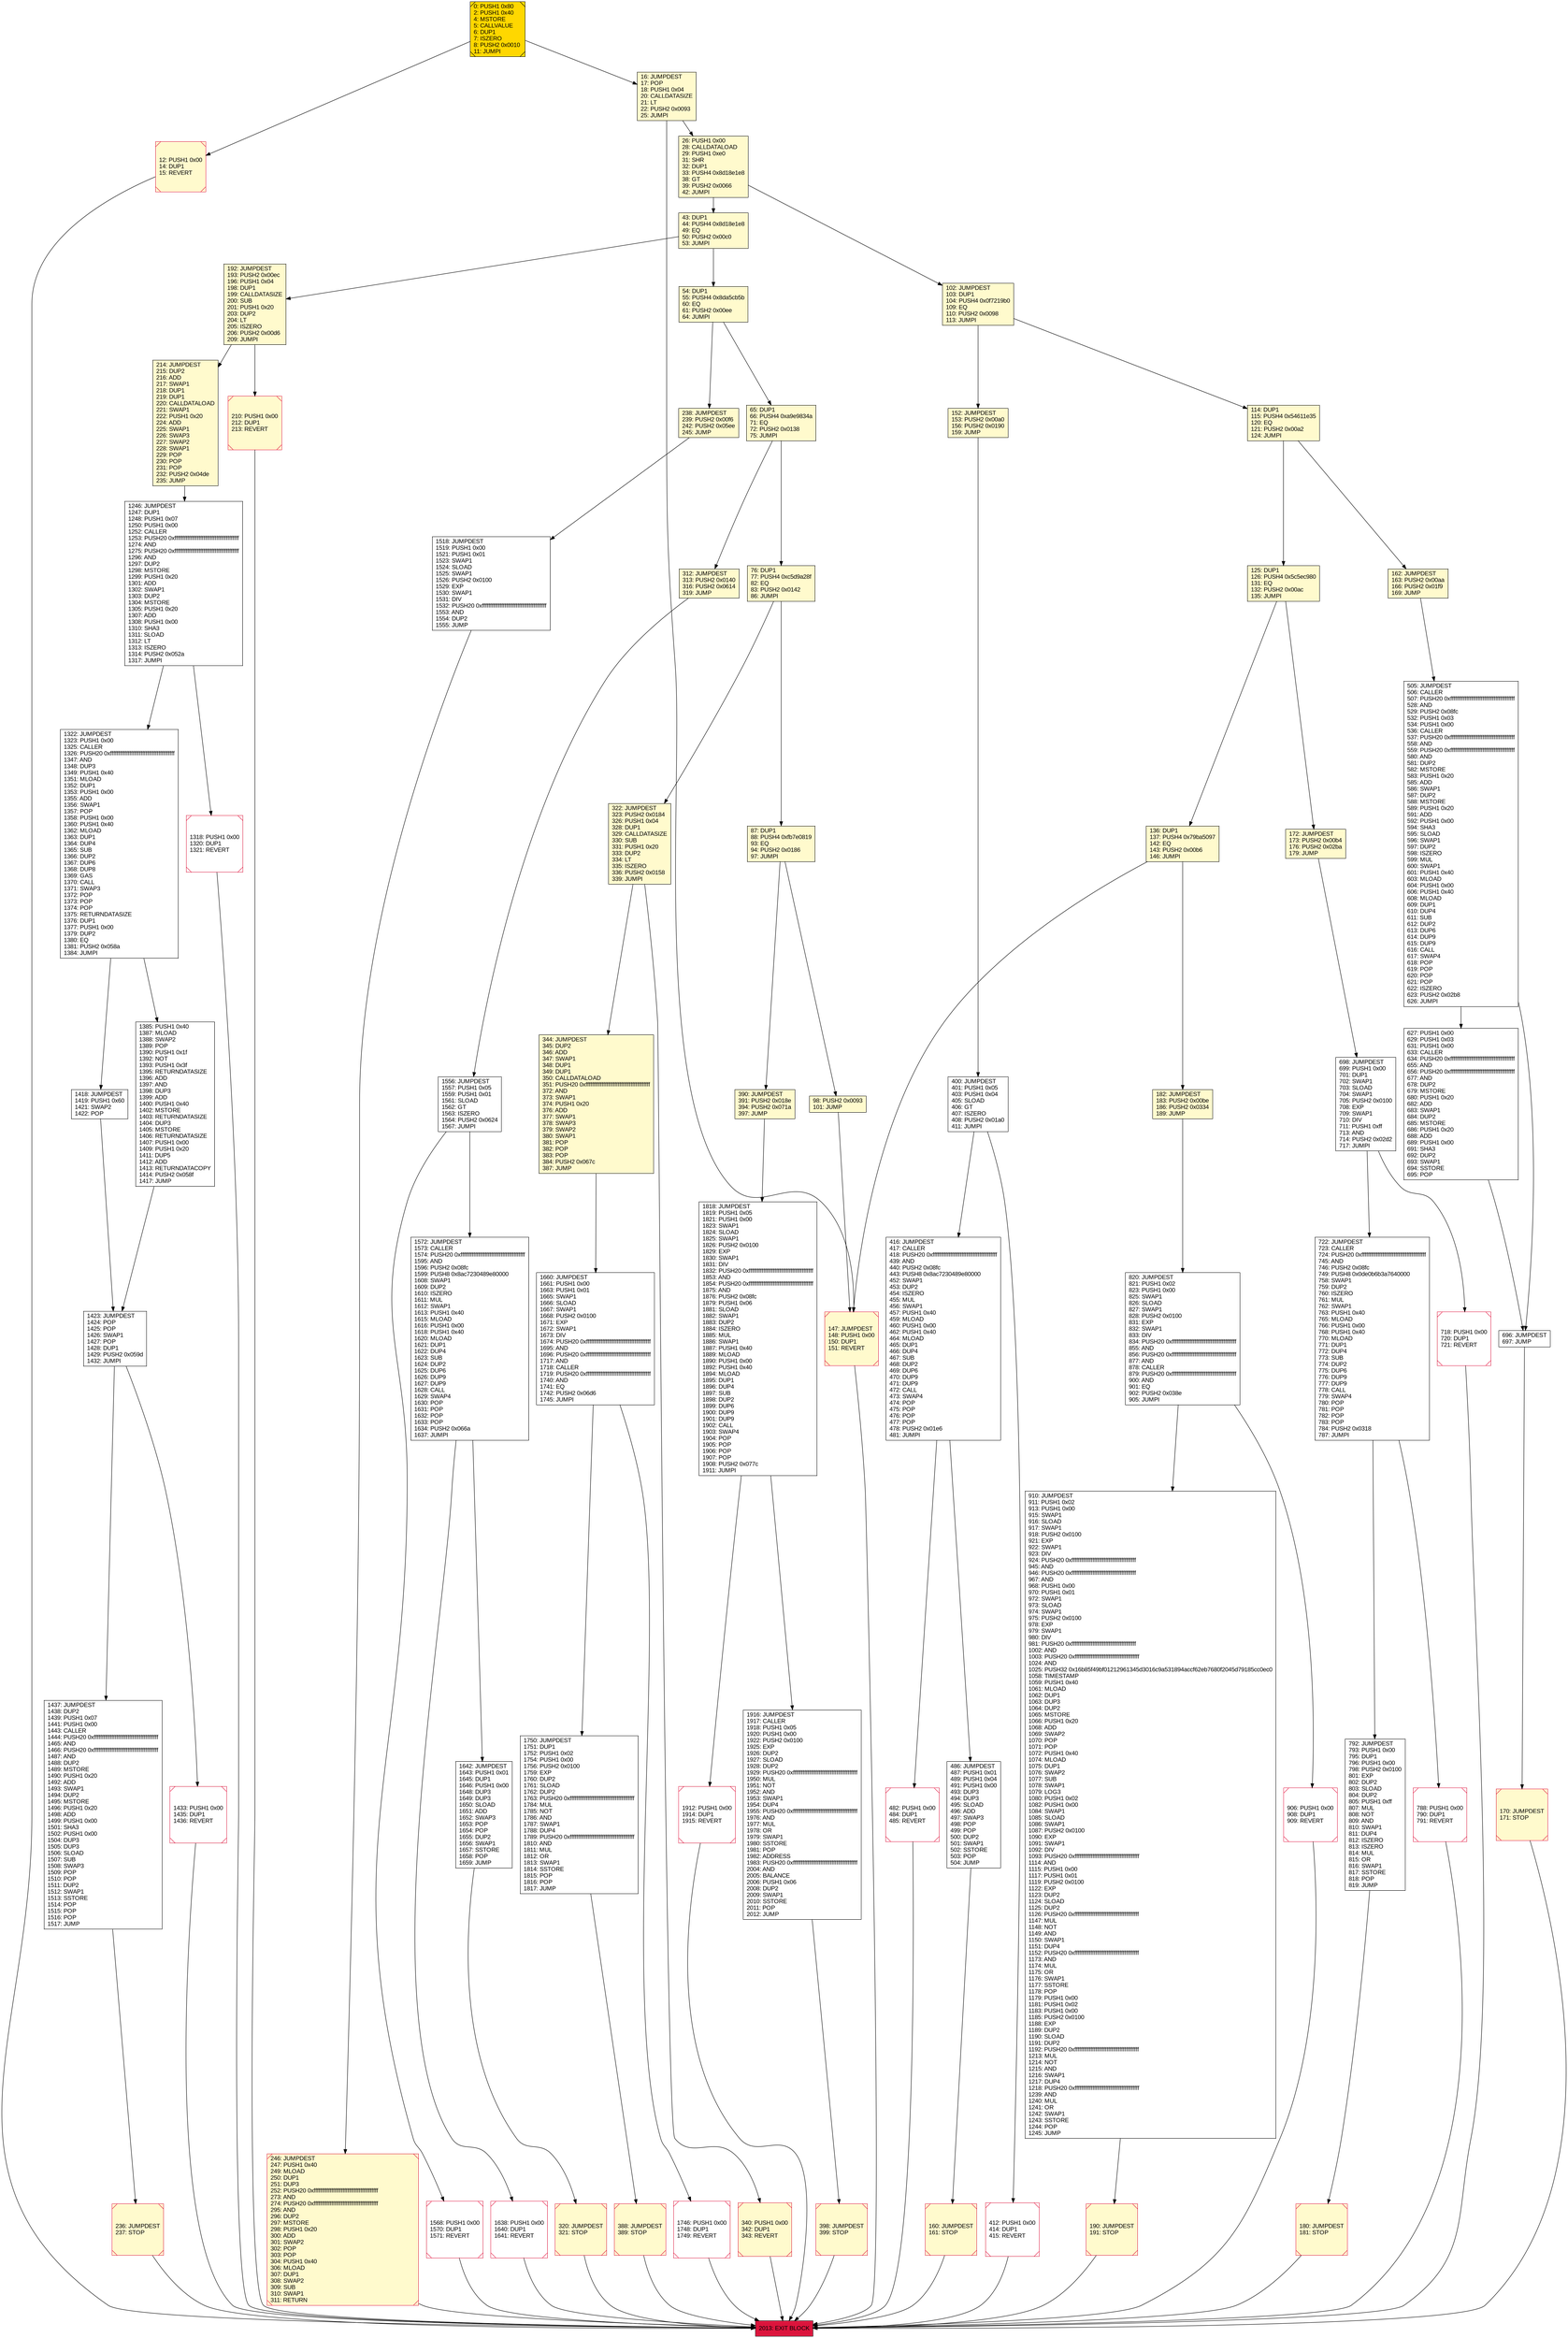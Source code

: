 digraph G {
bgcolor=transparent rankdir=UD;
node [shape=box style=filled color=black fillcolor=white fontname=arial fontcolor=black];
87 [label="87: DUP1\l88: PUSH4 0xfb7e0819\l93: EQ\l94: PUSH2 0x0186\l97: JUMPI\l" fillcolor=lemonchiffon ];
1556 [label="1556: JUMPDEST\l1557: PUSH1 0x05\l1559: PUSH1 0x01\l1561: SLOAD\l1562: GT\l1563: ISZERO\l1564: PUSH2 0x0624\l1567: JUMPI\l" ];
1568 [label="1568: PUSH1 0x00\l1570: DUP1\l1571: REVERT\l" shape=Msquare color=crimson ];
1660 [label="1660: JUMPDEST\l1661: PUSH1 0x00\l1663: PUSH1 0x01\l1665: SWAP1\l1666: SLOAD\l1667: SWAP1\l1668: PUSH2 0x0100\l1671: EXP\l1672: SWAP1\l1673: DIV\l1674: PUSH20 0xffffffffffffffffffffffffffffffffffffffff\l1695: AND\l1696: PUSH20 0xffffffffffffffffffffffffffffffffffffffff\l1717: AND\l1718: CALLER\l1719: PUSH20 0xffffffffffffffffffffffffffffffffffffffff\l1740: AND\l1741: EQ\l1742: PUSH2 0x06d6\l1745: JUMPI\l" ];
322 [label="322: JUMPDEST\l323: PUSH2 0x0184\l326: PUSH1 0x04\l328: DUP1\l329: CALLDATASIZE\l330: SUB\l331: PUSH1 0x20\l333: DUP2\l334: LT\l335: ISZERO\l336: PUSH2 0x0158\l339: JUMPI\l" fillcolor=lemonchiffon ];
1318 [label="1318: PUSH1 0x00\l1320: DUP1\l1321: REVERT\l" shape=Msquare color=crimson ];
1418 [label="1418: JUMPDEST\l1419: PUSH1 0x60\l1421: SWAP2\l1422: POP\l" ];
696 [label="696: JUMPDEST\l697: JUMP\l" ];
388 [label="388: JUMPDEST\l389: STOP\l" fillcolor=lemonchiffon shape=Msquare color=crimson ];
1642 [label="1642: JUMPDEST\l1643: PUSH1 0x01\l1645: DUP1\l1646: PUSH1 0x00\l1648: DUP3\l1649: DUP3\l1650: SLOAD\l1651: ADD\l1652: SWAP3\l1653: POP\l1654: POP\l1655: DUP2\l1656: SWAP1\l1657: SSTORE\l1658: POP\l1659: JUMP\l" ];
1750 [label="1750: JUMPDEST\l1751: DUP1\l1752: PUSH1 0x02\l1754: PUSH1 0x00\l1756: PUSH2 0x0100\l1759: EXP\l1760: DUP2\l1761: SLOAD\l1762: DUP2\l1763: PUSH20 0xffffffffffffffffffffffffffffffffffffffff\l1784: MUL\l1785: NOT\l1786: AND\l1787: SWAP1\l1788: DUP4\l1789: PUSH20 0xffffffffffffffffffffffffffffffffffffffff\l1810: AND\l1811: MUL\l1812: OR\l1813: SWAP1\l1814: SSTORE\l1815: POP\l1816: POP\l1817: JUMP\l" ];
76 [label="76: DUP1\l77: PUSH4 0xc5d9a28f\l82: EQ\l83: PUSH2 0x0142\l86: JUMPI\l" fillcolor=lemonchiffon ];
147 [label="147: JUMPDEST\l148: PUSH1 0x00\l150: DUP1\l151: REVERT\l" fillcolor=lemonchiffon shape=Msquare color=crimson ];
1518 [label="1518: JUMPDEST\l1519: PUSH1 0x00\l1521: PUSH1 0x01\l1523: SWAP1\l1524: SLOAD\l1525: SWAP1\l1526: PUSH2 0x0100\l1529: EXP\l1530: SWAP1\l1531: DIV\l1532: PUSH20 0xffffffffffffffffffffffffffffffffffffffff\l1553: AND\l1554: DUP2\l1555: JUMP\l" ];
0 [label="0: PUSH1 0x80\l2: PUSH1 0x40\l4: MSTORE\l5: CALLVALUE\l6: DUP1\l7: ISZERO\l8: PUSH2 0x0010\l11: JUMPI\l" fillcolor=lemonchiffon shape=Msquare fillcolor=gold ];
398 [label="398: JUMPDEST\l399: STOP\l" fillcolor=lemonchiffon shape=Msquare color=crimson ];
152 [label="152: JUMPDEST\l153: PUSH2 0x00a0\l156: PUSH2 0x0190\l159: JUMP\l" fillcolor=lemonchiffon ];
180 [label="180: JUMPDEST\l181: STOP\l" fillcolor=lemonchiffon shape=Msquare color=crimson ];
162 [label="162: JUMPDEST\l163: PUSH2 0x00aa\l166: PUSH2 0x01f9\l169: JUMP\l" fillcolor=lemonchiffon ];
246 [label="246: JUMPDEST\l247: PUSH1 0x40\l249: MLOAD\l250: DUP1\l251: DUP3\l252: PUSH20 0xffffffffffffffffffffffffffffffffffffffff\l273: AND\l274: PUSH20 0xffffffffffffffffffffffffffffffffffffffff\l295: AND\l296: DUP2\l297: MSTORE\l298: PUSH1 0x20\l300: ADD\l301: SWAP2\l302: POP\l303: POP\l304: PUSH1 0x40\l306: MLOAD\l307: DUP1\l308: SWAP2\l309: SUB\l310: SWAP1\l311: RETURN\l" fillcolor=lemonchiffon shape=Msquare color=crimson ];
54 [label="54: DUP1\l55: PUSH4 0x8da5cb5b\l60: EQ\l61: PUSH2 0x00ee\l64: JUMPI\l" fillcolor=lemonchiffon ];
190 [label="190: JUMPDEST\l191: STOP\l" fillcolor=lemonchiffon shape=Msquare color=crimson ];
906 [label="906: PUSH1 0x00\l908: DUP1\l909: REVERT\l" shape=Msquare color=crimson ];
12 [label="12: PUSH1 0x00\l14: DUP1\l15: REVERT\l" fillcolor=lemonchiffon shape=Msquare color=crimson ];
26 [label="26: PUSH1 0x00\l28: CALLDATALOAD\l29: PUSH1 0xe0\l31: SHR\l32: DUP1\l33: PUSH4 0x8d18e1e8\l38: GT\l39: PUSH2 0x0066\l42: JUMPI\l" fillcolor=lemonchiffon ];
214 [label="214: JUMPDEST\l215: DUP2\l216: ADD\l217: SWAP1\l218: DUP1\l219: DUP1\l220: CALLDATALOAD\l221: SWAP1\l222: PUSH1 0x20\l224: ADD\l225: SWAP1\l226: SWAP3\l227: SWAP2\l228: SWAP1\l229: POP\l230: POP\l231: POP\l232: PUSH2 0x04de\l235: JUMP\l" fillcolor=lemonchiffon ];
1385 [label="1385: PUSH1 0x40\l1387: MLOAD\l1388: SWAP2\l1389: POP\l1390: PUSH1 0x1f\l1392: NOT\l1393: PUSH1 0x3f\l1395: RETURNDATASIZE\l1396: ADD\l1397: AND\l1398: DUP3\l1399: ADD\l1400: PUSH1 0x40\l1402: MSTORE\l1403: RETURNDATASIZE\l1404: DUP3\l1405: MSTORE\l1406: RETURNDATASIZE\l1407: PUSH1 0x00\l1409: PUSH1 0x20\l1411: DUP5\l1412: ADD\l1413: RETURNDATACOPY\l1414: PUSH2 0x058f\l1417: JUMP\l" ];
627 [label="627: PUSH1 0x00\l629: PUSH1 0x03\l631: PUSH1 0x00\l633: CALLER\l634: PUSH20 0xffffffffffffffffffffffffffffffffffffffff\l655: AND\l656: PUSH20 0xffffffffffffffffffffffffffffffffffffffff\l677: AND\l678: DUP2\l679: MSTORE\l680: PUSH1 0x20\l682: ADD\l683: SWAP1\l684: DUP2\l685: MSTORE\l686: PUSH1 0x20\l688: ADD\l689: PUSH1 0x00\l691: SHA3\l692: DUP2\l693: SWAP1\l694: SSTORE\l695: POP\l" ];
160 [label="160: JUMPDEST\l161: STOP\l" fillcolor=lemonchiffon shape=Msquare color=crimson ];
788 [label="788: PUSH1 0x00\l790: DUP1\l791: REVERT\l" shape=Msquare color=crimson ];
1423 [label="1423: JUMPDEST\l1424: POP\l1425: POP\l1426: SWAP1\l1427: POP\l1428: DUP1\l1429: PUSH2 0x059d\l1432: JUMPI\l" ];
820 [label="820: JUMPDEST\l821: PUSH1 0x02\l823: PUSH1 0x00\l825: SWAP1\l826: SLOAD\l827: SWAP1\l828: PUSH2 0x0100\l831: EXP\l832: SWAP1\l833: DIV\l834: PUSH20 0xffffffffffffffffffffffffffffffffffffffff\l855: AND\l856: PUSH20 0xffffffffffffffffffffffffffffffffffffffff\l877: AND\l878: CALLER\l879: PUSH20 0xffffffffffffffffffffffffffffffffffffffff\l900: AND\l901: EQ\l902: PUSH2 0x038e\l905: JUMPI\l" ];
1433 [label="1433: PUSH1 0x00\l1435: DUP1\l1436: REVERT\l" shape=Msquare color=crimson ];
1246 [label="1246: JUMPDEST\l1247: DUP1\l1248: PUSH1 0x07\l1250: PUSH1 0x00\l1252: CALLER\l1253: PUSH20 0xffffffffffffffffffffffffffffffffffffffff\l1274: AND\l1275: PUSH20 0xffffffffffffffffffffffffffffffffffffffff\l1296: AND\l1297: DUP2\l1298: MSTORE\l1299: PUSH1 0x20\l1301: ADD\l1302: SWAP1\l1303: DUP2\l1304: MSTORE\l1305: PUSH1 0x20\l1307: ADD\l1308: PUSH1 0x00\l1310: SHA3\l1311: SLOAD\l1312: LT\l1313: ISZERO\l1314: PUSH2 0x052a\l1317: JUMPI\l" ];
1818 [label="1818: JUMPDEST\l1819: PUSH1 0x05\l1821: PUSH1 0x00\l1823: SWAP1\l1824: SLOAD\l1825: SWAP1\l1826: PUSH2 0x0100\l1829: EXP\l1830: SWAP1\l1831: DIV\l1832: PUSH20 0xffffffffffffffffffffffffffffffffffffffff\l1853: AND\l1854: PUSH20 0xffffffffffffffffffffffffffffffffffffffff\l1875: AND\l1876: PUSH2 0x08fc\l1879: PUSH1 0x06\l1881: SLOAD\l1882: SWAP1\l1883: DUP2\l1884: ISZERO\l1885: MUL\l1886: SWAP1\l1887: PUSH1 0x40\l1889: MLOAD\l1890: PUSH1 0x00\l1892: PUSH1 0x40\l1894: MLOAD\l1895: DUP1\l1896: DUP4\l1897: SUB\l1898: DUP2\l1899: DUP6\l1900: DUP9\l1901: DUP9\l1902: CALL\l1903: SWAP4\l1904: POP\l1905: POP\l1906: POP\l1907: POP\l1908: PUSH2 0x077c\l1911: JUMPI\l" ];
412 [label="412: PUSH1 0x00\l414: DUP1\l415: REVERT\l" shape=Msquare color=crimson ];
170 [label="170: JUMPDEST\l171: STOP\l" fillcolor=lemonchiffon shape=Msquare color=crimson ];
182 [label="182: JUMPDEST\l183: PUSH2 0x00be\l186: PUSH2 0x0334\l189: JUMP\l" fillcolor=lemonchiffon ];
505 [label="505: JUMPDEST\l506: CALLER\l507: PUSH20 0xffffffffffffffffffffffffffffffffffffffff\l528: AND\l529: PUSH2 0x08fc\l532: PUSH1 0x03\l534: PUSH1 0x00\l536: CALLER\l537: PUSH20 0xffffffffffffffffffffffffffffffffffffffff\l558: AND\l559: PUSH20 0xffffffffffffffffffffffffffffffffffffffff\l580: AND\l581: DUP2\l582: MSTORE\l583: PUSH1 0x20\l585: ADD\l586: SWAP1\l587: DUP2\l588: MSTORE\l589: PUSH1 0x20\l591: ADD\l592: PUSH1 0x00\l594: SHA3\l595: SLOAD\l596: SWAP1\l597: DUP2\l598: ISZERO\l599: MUL\l600: SWAP1\l601: PUSH1 0x40\l603: MLOAD\l604: PUSH1 0x00\l606: PUSH1 0x40\l608: MLOAD\l609: DUP1\l610: DUP4\l611: SUB\l612: DUP2\l613: DUP6\l614: DUP9\l615: DUP9\l616: CALL\l617: SWAP4\l618: POP\l619: POP\l620: POP\l621: POP\l622: ISZERO\l623: PUSH2 0x02b8\l626: JUMPI\l" ];
482 [label="482: PUSH1 0x00\l484: DUP1\l485: REVERT\l" shape=Msquare color=crimson ];
125 [label="125: DUP1\l126: PUSH4 0x5c5ec980\l131: EQ\l132: PUSH2 0x00ac\l135: JUMPI\l" fillcolor=lemonchiffon ];
1638 [label="1638: PUSH1 0x00\l1640: DUP1\l1641: REVERT\l" shape=Msquare color=crimson ];
486 [label="486: JUMPDEST\l487: PUSH1 0x01\l489: PUSH1 0x04\l491: PUSH1 0x00\l493: DUP3\l494: DUP3\l495: SLOAD\l496: ADD\l497: SWAP3\l498: POP\l499: POP\l500: DUP2\l501: SWAP1\l502: SSTORE\l503: POP\l504: JUMP\l" ];
792 [label="792: JUMPDEST\l793: PUSH1 0x00\l795: DUP1\l796: PUSH1 0x00\l798: PUSH2 0x0100\l801: EXP\l802: DUP2\l803: SLOAD\l804: DUP2\l805: PUSH1 0xff\l807: MUL\l808: NOT\l809: AND\l810: SWAP1\l811: DUP4\l812: ISZERO\l813: ISZERO\l814: MUL\l815: OR\l816: SWAP1\l817: SSTORE\l818: POP\l819: JUMP\l" ];
1322 [label="1322: JUMPDEST\l1323: PUSH1 0x00\l1325: CALLER\l1326: PUSH20 0xffffffffffffffffffffffffffffffffffffffff\l1347: AND\l1348: DUP3\l1349: PUSH1 0x40\l1351: MLOAD\l1352: DUP1\l1353: PUSH1 0x00\l1355: ADD\l1356: SWAP1\l1357: POP\l1358: PUSH1 0x00\l1360: PUSH1 0x40\l1362: MLOAD\l1363: DUP1\l1364: DUP4\l1365: SUB\l1366: DUP2\l1367: DUP6\l1368: DUP8\l1369: GAS\l1370: CALL\l1371: SWAP3\l1372: POP\l1373: POP\l1374: POP\l1375: RETURNDATASIZE\l1376: DUP1\l1377: PUSH1 0x00\l1379: DUP2\l1380: EQ\l1381: PUSH2 0x058a\l1384: JUMPI\l" ];
192 [label="192: JUMPDEST\l193: PUSH2 0x00ec\l196: PUSH1 0x04\l198: DUP1\l199: CALLDATASIZE\l200: SUB\l201: PUSH1 0x20\l203: DUP2\l204: LT\l205: ISZERO\l206: PUSH2 0x00d6\l209: JUMPI\l" fillcolor=lemonchiffon ];
1916 [label="1916: JUMPDEST\l1917: CALLER\l1918: PUSH1 0x05\l1920: PUSH1 0x00\l1922: PUSH2 0x0100\l1925: EXP\l1926: DUP2\l1927: SLOAD\l1928: DUP2\l1929: PUSH20 0xffffffffffffffffffffffffffffffffffffffff\l1950: MUL\l1951: NOT\l1952: AND\l1953: SWAP1\l1954: DUP4\l1955: PUSH20 0xffffffffffffffffffffffffffffffffffffffff\l1976: AND\l1977: MUL\l1978: OR\l1979: SWAP1\l1980: SSTORE\l1981: POP\l1982: ADDRESS\l1983: PUSH20 0xffffffffffffffffffffffffffffffffffffffff\l2004: AND\l2005: BALANCE\l2006: PUSH1 0x06\l2008: DUP2\l2009: SWAP1\l2010: SSTORE\l2011: POP\l2012: JUMP\l" ];
722 [label="722: JUMPDEST\l723: CALLER\l724: PUSH20 0xffffffffffffffffffffffffffffffffffffffff\l745: AND\l746: PUSH2 0x08fc\l749: PUSH8 0x0de0b6b3a7640000\l758: SWAP1\l759: DUP2\l760: ISZERO\l761: MUL\l762: SWAP1\l763: PUSH1 0x40\l765: MLOAD\l766: PUSH1 0x00\l768: PUSH1 0x40\l770: MLOAD\l771: DUP1\l772: DUP4\l773: SUB\l774: DUP2\l775: DUP6\l776: DUP9\l777: DUP9\l778: CALL\l779: SWAP4\l780: POP\l781: POP\l782: POP\l783: POP\l784: PUSH2 0x0318\l787: JUMPI\l" ];
320 [label="320: JUMPDEST\l321: STOP\l" fillcolor=lemonchiffon shape=Msquare color=crimson ];
416 [label="416: JUMPDEST\l417: CALLER\l418: PUSH20 0xffffffffffffffffffffffffffffffffffffffff\l439: AND\l440: PUSH2 0x08fc\l443: PUSH8 0x8ac7230489e80000\l452: SWAP1\l453: DUP2\l454: ISZERO\l455: MUL\l456: SWAP1\l457: PUSH1 0x40\l459: MLOAD\l460: PUSH1 0x00\l462: PUSH1 0x40\l464: MLOAD\l465: DUP1\l466: DUP4\l467: SUB\l468: DUP2\l469: DUP6\l470: DUP9\l471: DUP9\l472: CALL\l473: SWAP4\l474: POP\l475: POP\l476: POP\l477: POP\l478: PUSH2 0x01e6\l481: JUMPI\l" ];
400 [label="400: JUMPDEST\l401: PUSH1 0x05\l403: PUSH1 0x04\l405: SLOAD\l406: GT\l407: ISZERO\l408: PUSH2 0x01a0\l411: JUMPI\l" ];
344 [label="344: JUMPDEST\l345: DUP2\l346: ADD\l347: SWAP1\l348: DUP1\l349: DUP1\l350: CALLDATALOAD\l351: PUSH20 0xffffffffffffffffffffffffffffffffffffffff\l372: AND\l373: SWAP1\l374: PUSH1 0x20\l376: ADD\l377: SWAP1\l378: SWAP3\l379: SWAP2\l380: SWAP1\l381: POP\l382: POP\l383: POP\l384: PUSH2 0x067c\l387: JUMP\l" fillcolor=lemonchiffon ];
910 [label="910: JUMPDEST\l911: PUSH1 0x02\l913: PUSH1 0x00\l915: SWAP1\l916: SLOAD\l917: SWAP1\l918: PUSH2 0x0100\l921: EXP\l922: SWAP1\l923: DIV\l924: PUSH20 0xffffffffffffffffffffffffffffffffffffffff\l945: AND\l946: PUSH20 0xffffffffffffffffffffffffffffffffffffffff\l967: AND\l968: PUSH1 0x00\l970: PUSH1 0x01\l972: SWAP1\l973: SLOAD\l974: SWAP1\l975: PUSH2 0x0100\l978: EXP\l979: SWAP1\l980: DIV\l981: PUSH20 0xffffffffffffffffffffffffffffffffffffffff\l1002: AND\l1003: PUSH20 0xffffffffffffffffffffffffffffffffffffffff\l1024: AND\l1025: PUSH32 0x16b85f49bf01212961345d3016c9a531894accf62eb7680f2045d79185cc0ec0\l1058: TIMESTAMP\l1059: PUSH1 0x40\l1061: MLOAD\l1062: DUP1\l1063: DUP3\l1064: DUP2\l1065: MSTORE\l1066: PUSH1 0x20\l1068: ADD\l1069: SWAP2\l1070: POP\l1071: POP\l1072: PUSH1 0x40\l1074: MLOAD\l1075: DUP1\l1076: SWAP2\l1077: SUB\l1078: SWAP1\l1079: LOG3\l1080: PUSH1 0x02\l1082: PUSH1 0x00\l1084: SWAP1\l1085: SLOAD\l1086: SWAP1\l1087: PUSH2 0x0100\l1090: EXP\l1091: SWAP1\l1092: DIV\l1093: PUSH20 0xffffffffffffffffffffffffffffffffffffffff\l1114: AND\l1115: PUSH1 0x00\l1117: PUSH1 0x01\l1119: PUSH2 0x0100\l1122: EXP\l1123: DUP2\l1124: SLOAD\l1125: DUP2\l1126: PUSH20 0xffffffffffffffffffffffffffffffffffffffff\l1147: MUL\l1148: NOT\l1149: AND\l1150: SWAP1\l1151: DUP4\l1152: PUSH20 0xffffffffffffffffffffffffffffffffffffffff\l1173: AND\l1174: MUL\l1175: OR\l1176: SWAP1\l1177: SSTORE\l1178: POP\l1179: PUSH1 0x00\l1181: PUSH1 0x02\l1183: PUSH1 0x00\l1185: PUSH2 0x0100\l1188: EXP\l1189: DUP2\l1190: SLOAD\l1191: DUP2\l1192: PUSH20 0xffffffffffffffffffffffffffffffffffffffff\l1213: MUL\l1214: NOT\l1215: AND\l1216: SWAP1\l1217: DUP4\l1218: PUSH20 0xffffffffffffffffffffffffffffffffffffffff\l1239: AND\l1240: MUL\l1241: OR\l1242: SWAP1\l1243: SSTORE\l1244: POP\l1245: JUMP\l" ];
1912 [label="1912: PUSH1 0x00\l1914: DUP1\l1915: REVERT\l" shape=Msquare color=crimson ];
43 [label="43: DUP1\l44: PUSH4 0x8d18e1e8\l49: EQ\l50: PUSH2 0x00c0\l53: JUMPI\l" fillcolor=lemonchiffon ];
114 [label="114: DUP1\l115: PUSH4 0x54611e35\l120: EQ\l121: PUSH2 0x00a2\l124: JUMPI\l" fillcolor=lemonchiffon ];
2013 [label="2013: EXIT BLOCK\l" fillcolor=crimson ];
312 [label="312: JUMPDEST\l313: PUSH2 0x0140\l316: PUSH2 0x0614\l319: JUMP\l" fillcolor=lemonchiffon ];
390 [label="390: JUMPDEST\l391: PUSH2 0x018e\l394: PUSH2 0x071a\l397: JUMP\l" fillcolor=lemonchiffon ];
1572 [label="1572: JUMPDEST\l1573: CALLER\l1574: PUSH20 0xffffffffffffffffffffffffffffffffffffffff\l1595: AND\l1596: PUSH2 0x08fc\l1599: PUSH8 0x8ac7230489e80000\l1608: SWAP1\l1609: DUP2\l1610: ISZERO\l1611: MUL\l1612: SWAP1\l1613: PUSH1 0x40\l1615: MLOAD\l1616: PUSH1 0x00\l1618: PUSH1 0x40\l1620: MLOAD\l1621: DUP1\l1622: DUP4\l1623: SUB\l1624: DUP2\l1625: DUP6\l1626: DUP9\l1627: DUP9\l1628: CALL\l1629: SWAP4\l1630: POP\l1631: POP\l1632: POP\l1633: POP\l1634: PUSH2 0x066a\l1637: JUMPI\l" ];
98 [label="98: PUSH2 0x0093\l101: JUMP\l" fillcolor=lemonchiffon ];
16 [label="16: JUMPDEST\l17: POP\l18: PUSH1 0x04\l20: CALLDATASIZE\l21: LT\l22: PUSH2 0x0093\l25: JUMPI\l" fillcolor=lemonchiffon ];
718 [label="718: PUSH1 0x00\l720: DUP1\l721: REVERT\l" shape=Msquare color=crimson ];
172 [label="172: JUMPDEST\l173: PUSH2 0x00b4\l176: PUSH2 0x02ba\l179: JUMP\l" fillcolor=lemonchiffon ];
238 [label="238: JUMPDEST\l239: PUSH2 0x00f6\l242: PUSH2 0x05ee\l245: JUMP\l" fillcolor=lemonchiffon ];
102 [label="102: JUMPDEST\l103: DUP1\l104: PUSH4 0x0f7219b0\l109: EQ\l110: PUSH2 0x0098\l113: JUMPI\l" fillcolor=lemonchiffon ];
210 [label="210: PUSH1 0x00\l212: DUP1\l213: REVERT\l" fillcolor=lemonchiffon shape=Msquare color=crimson ];
1746 [label="1746: PUSH1 0x00\l1748: DUP1\l1749: REVERT\l" shape=Msquare color=crimson ];
340 [label="340: PUSH1 0x00\l342: DUP1\l343: REVERT\l" fillcolor=lemonchiffon shape=Msquare color=crimson ];
65 [label="65: DUP1\l66: PUSH4 0xa9e9834a\l71: EQ\l72: PUSH2 0x0138\l75: JUMPI\l" fillcolor=lemonchiffon ];
236 [label="236: JUMPDEST\l237: STOP\l" fillcolor=lemonchiffon shape=Msquare color=crimson ];
1437 [label="1437: JUMPDEST\l1438: DUP2\l1439: PUSH1 0x07\l1441: PUSH1 0x00\l1443: CALLER\l1444: PUSH20 0xffffffffffffffffffffffffffffffffffffffff\l1465: AND\l1466: PUSH20 0xffffffffffffffffffffffffffffffffffffffff\l1487: AND\l1488: DUP2\l1489: MSTORE\l1490: PUSH1 0x20\l1492: ADD\l1493: SWAP1\l1494: DUP2\l1495: MSTORE\l1496: PUSH1 0x20\l1498: ADD\l1499: PUSH1 0x00\l1501: SHA3\l1502: PUSH1 0x00\l1504: DUP3\l1505: DUP3\l1506: SLOAD\l1507: SUB\l1508: SWAP3\l1509: POP\l1510: POP\l1511: DUP2\l1512: SWAP1\l1513: SSTORE\l1514: POP\l1515: POP\l1516: POP\l1517: JUMP\l" ];
136 [label="136: DUP1\l137: PUSH4 0x79ba5097\l142: EQ\l143: PUSH2 0x00b6\l146: JUMPI\l" fillcolor=lemonchiffon ];
698 [label="698: JUMPDEST\l699: PUSH1 0x00\l701: DUP1\l702: SWAP1\l703: SLOAD\l704: SWAP1\l705: PUSH2 0x0100\l708: EXP\l709: SWAP1\l710: DIV\l711: PUSH1 0xff\l713: AND\l714: PUSH2 0x02d2\l717: JUMPI\l" ];
400 -> 416;
1912 -> 2013;
1437 -> 236;
1385 -> 1423;
320 -> 2013;
43 -> 192;
76 -> 322;
698 -> 718;
76 -> 87;
1638 -> 2013;
820 -> 906;
416 -> 486;
1572 -> 1638;
340 -> 2013;
698 -> 722;
125 -> 172;
136 -> 182;
1246 -> 1318;
26 -> 102;
1916 -> 398;
147 -> 2013;
152 -> 400;
1318 -> 2013;
54 -> 65;
1568 -> 2013;
312 -> 1556;
162 -> 505;
87 -> 390;
1818 -> 1912;
788 -> 2013;
26 -> 43;
238 -> 1518;
102 -> 152;
820 -> 910;
12 -> 2013;
43 -> 54;
505 -> 627;
910 -> 190;
1246 -> 1322;
182 -> 820;
0 -> 16;
1660 -> 1746;
246 -> 2013;
98 -> 147;
114 -> 162;
1322 -> 1385;
1556 -> 1568;
1750 -> 388;
214 -> 1246;
1423 -> 1433;
172 -> 698;
416 -> 482;
1660 -> 1750;
722 -> 792;
482 -> 2013;
114 -> 125;
192 -> 210;
236 -> 2013;
65 -> 312;
102 -> 114;
210 -> 2013;
1746 -> 2013;
696 -> 170;
718 -> 2013;
0 -> 12;
125 -> 136;
627 -> 696;
1418 -> 1423;
1518 -> 246;
1642 -> 320;
1322 -> 1418;
398 -> 2013;
1423 -> 1437;
505 -> 696;
388 -> 2013;
322 -> 344;
344 -> 1660;
54 -> 238;
390 -> 1818;
16 -> 26;
412 -> 2013;
192 -> 214;
65 -> 76;
170 -> 2013;
722 -> 788;
1433 -> 2013;
1556 -> 1572;
136 -> 147;
160 -> 2013;
1818 -> 1916;
400 -> 412;
792 -> 180;
87 -> 98;
322 -> 340;
1572 -> 1642;
906 -> 2013;
190 -> 2013;
16 -> 147;
180 -> 2013;
486 -> 160;
}